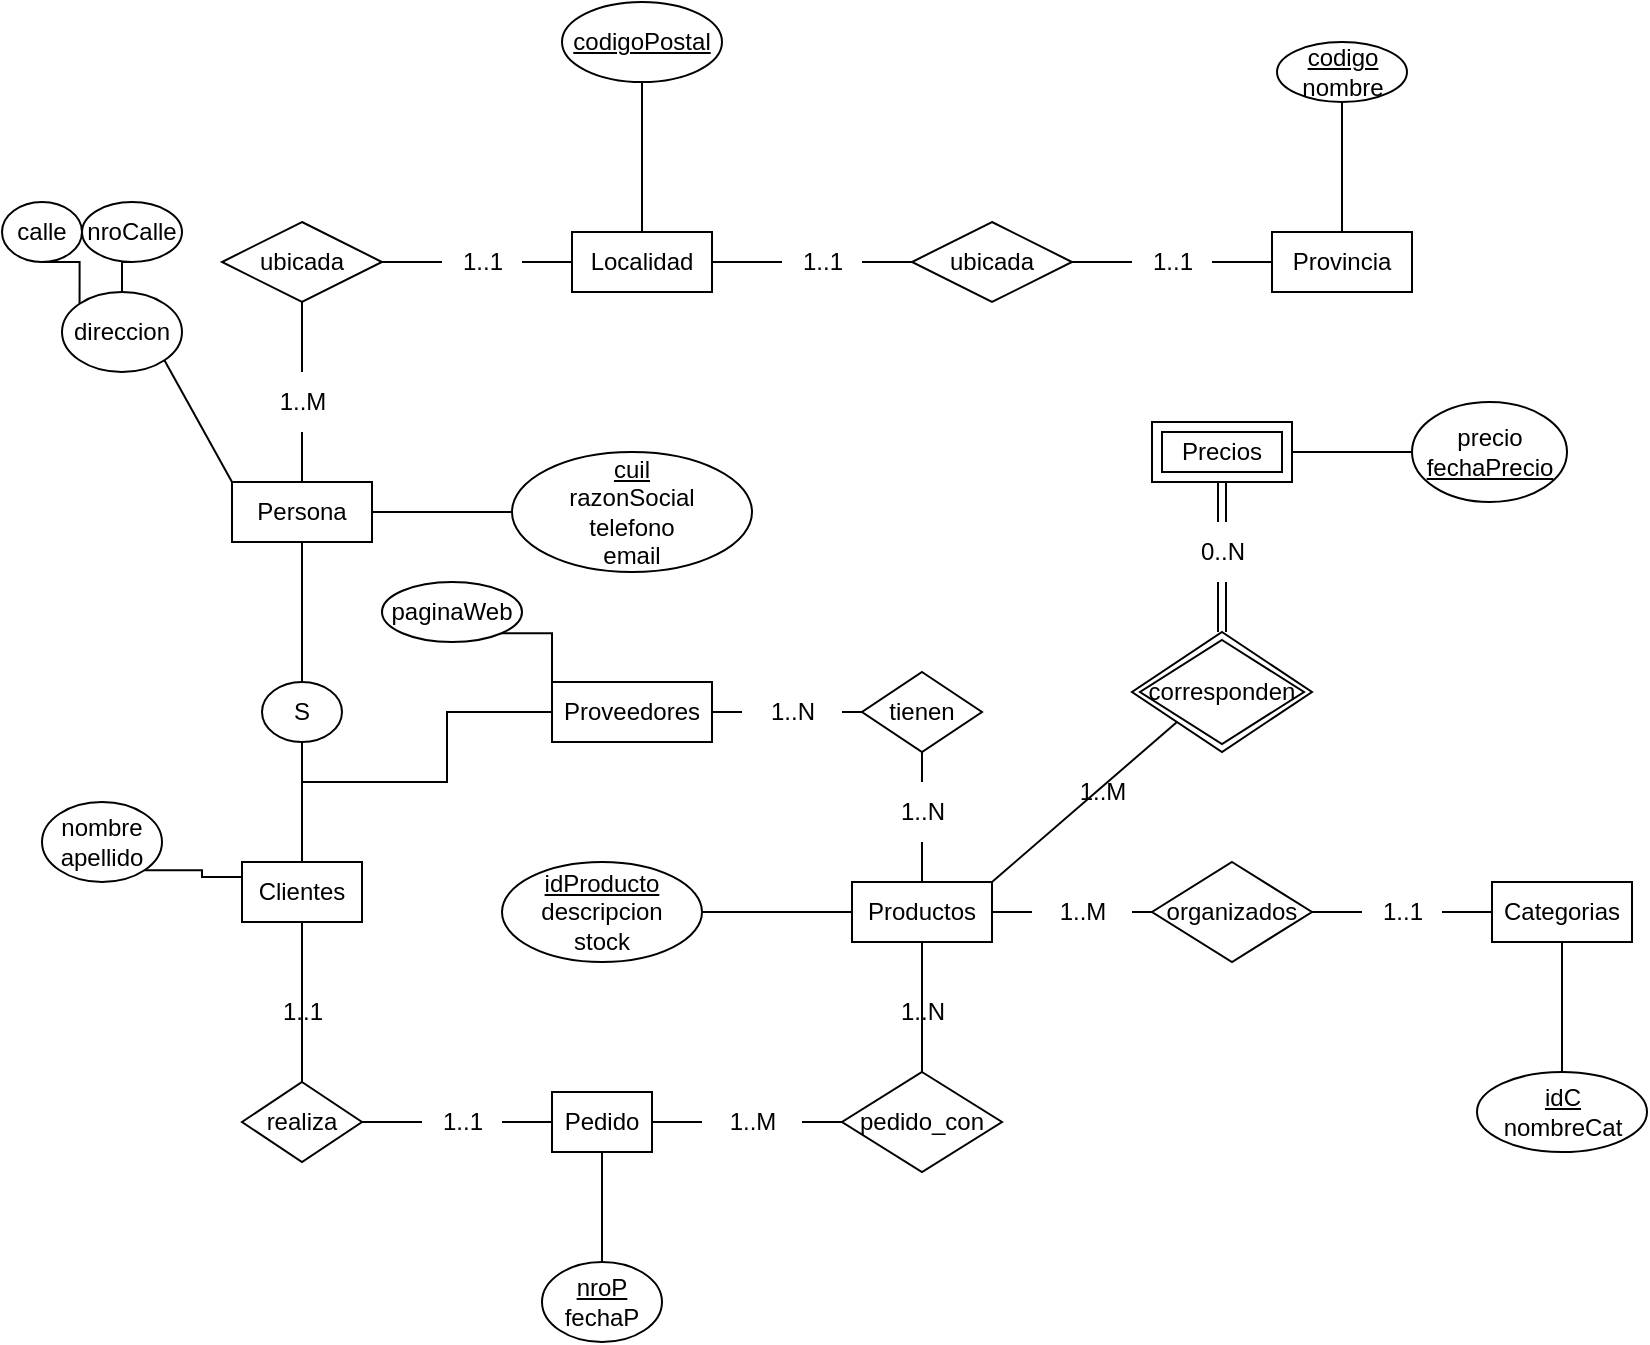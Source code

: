 <mxfile version="21.4.0" type="github">
  <diagram id="R2lEEEUBdFMjLlhIrx00" name="Page-1">
    <mxGraphModel dx="1050" dy="541" grid="1" gridSize="10" guides="1" tooltips="1" connect="1" arrows="1" fold="1" page="1" pageScale="1" pageWidth="850" pageHeight="1100" math="0" shadow="0" extFonts="Permanent Marker^https://fonts.googleapis.com/css?family=Permanent+Marker">
      <root>
        <mxCell id="0" />
        <mxCell id="1" parent="0" />
        <mxCell id="ZxSOaqw5SQPIyXr6wzhH-88" style="edgeStyle=orthogonalEdgeStyle;rounded=0;orthogonalLoop=1;jettySize=auto;html=1;exitX=0.5;exitY=1;exitDx=0;exitDy=0;endArrow=none;endFill=0;" edge="1" parent="1" source="ZxSOaqw5SQPIyXr6wzhH-86" target="ZxSOaqw5SQPIyXr6wzhH-87">
          <mxGeometry relative="1" as="geometry" />
        </mxCell>
        <mxCell id="ZxSOaqw5SQPIyXr6wzhH-123" style="edgeStyle=orthogonalEdgeStyle;rounded=0;orthogonalLoop=1;jettySize=auto;html=1;exitX=1;exitY=0.5;exitDx=0;exitDy=0;entryX=0;entryY=0.5;entryDx=0;entryDy=0;endArrow=none;endFill=0;" edge="1" parent="1" source="ZxSOaqw5SQPIyXr6wzhH-86" target="ZxSOaqw5SQPIyXr6wzhH-122">
          <mxGeometry relative="1" as="geometry" />
        </mxCell>
        <mxCell id="ZxSOaqw5SQPIyXr6wzhH-86" value="Persona" style="whiteSpace=wrap;html=1;align=center;" vertex="1" parent="1">
          <mxGeometry x="115" y="300" width="70" height="30" as="geometry" />
        </mxCell>
        <mxCell id="ZxSOaqw5SQPIyXr6wzhH-90" style="edgeStyle=orthogonalEdgeStyle;rounded=0;orthogonalLoop=1;jettySize=auto;html=1;exitX=0.5;exitY=1;exitDx=0;exitDy=0;entryX=0.5;entryY=0;entryDx=0;entryDy=0;endArrow=none;endFill=0;" edge="1" parent="1" source="ZxSOaqw5SQPIyXr6wzhH-87" target="ZxSOaqw5SQPIyXr6wzhH-89">
          <mxGeometry relative="1" as="geometry" />
        </mxCell>
        <mxCell id="ZxSOaqw5SQPIyXr6wzhH-92" style="edgeStyle=orthogonalEdgeStyle;rounded=0;orthogonalLoop=1;jettySize=auto;html=1;exitX=0.5;exitY=1;exitDx=0;exitDy=0;entryX=0;entryY=0.5;entryDx=0;entryDy=0;endArrow=none;endFill=0;" edge="1" parent="1" source="ZxSOaqw5SQPIyXr6wzhH-87" target="ZxSOaqw5SQPIyXr6wzhH-91">
          <mxGeometry relative="1" as="geometry" />
        </mxCell>
        <mxCell id="ZxSOaqw5SQPIyXr6wzhH-87" value="S" style="ellipse;whiteSpace=wrap;html=1;" vertex="1" parent="1">
          <mxGeometry x="130" y="400" width="40" height="30" as="geometry" />
        </mxCell>
        <mxCell id="ZxSOaqw5SQPIyXr6wzhH-116" style="edgeStyle=orthogonalEdgeStyle;rounded=0;orthogonalLoop=1;jettySize=auto;html=1;exitX=0.5;exitY=1;exitDx=0;exitDy=0;entryX=0.5;entryY=0;entryDx=0;entryDy=0;endArrow=none;endFill=0;" edge="1" parent="1" source="ZxSOaqw5SQPIyXr6wzhH-89" target="ZxSOaqw5SQPIyXr6wzhH-93">
          <mxGeometry relative="1" as="geometry" />
        </mxCell>
        <mxCell id="ZxSOaqw5SQPIyXr6wzhH-89" value="Clientes" style="whiteSpace=wrap;html=1;align=center;" vertex="1" parent="1">
          <mxGeometry x="120" y="490" width="60" height="30" as="geometry" />
        </mxCell>
        <mxCell id="ZxSOaqw5SQPIyXr6wzhH-121" style="edgeStyle=orthogonalEdgeStyle;rounded=0;orthogonalLoop=1;jettySize=auto;html=1;exitX=1;exitY=0.5;exitDx=0;exitDy=0;entryX=0;entryY=0.5;entryDx=0;entryDy=0;endArrow=none;endFill=0;" edge="1" parent="1" source="ZxSOaqw5SQPIyXr6wzhH-163" target="ZxSOaqw5SQPIyXr6wzhH-97">
          <mxGeometry relative="1" as="geometry" />
        </mxCell>
        <mxCell id="ZxSOaqw5SQPIyXr6wzhH-91" value="Proveedores" style="whiteSpace=wrap;html=1;align=center;" vertex="1" parent="1">
          <mxGeometry x="275" y="400" width="80" height="30" as="geometry" />
        </mxCell>
        <mxCell id="ZxSOaqw5SQPIyXr6wzhH-115" style="edgeStyle=orthogonalEdgeStyle;rounded=0;orthogonalLoop=1;jettySize=auto;html=1;exitX=1;exitY=0.5;exitDx=0;exitDy=0;entryX=0;entryY=0.5;entryDx=0;entryDy=0;endArrow=none;endFill=0;" edge="1" parent="1" source="ZxSOaqw5SQPIyXr6wzhH-168" target="ZxSOaqw5SQPIyXr6wzhH-94">
          <mxGeometry relative="1" as="geometry" />
        </mxCell>
        <mxCell id="ZxSOaqw5SQPIyXr6wzhH-93" value="realiza" style="shape=rhombus;perimeter=rhombusPerimeter;whiteSpace=wrap;html=1;align=center;" vertex="1" parent="1">
          <mxGeometry x="120" y="600" width="60" height="40" as="geometry" />
        </mxCell>
        <mxCell id="ZxSOaqw5SQPIyXr6wzhH-114" style="edgeStyle=orthogonalEdgeStyle;rounded=0;orthogonalLoop=1;jettySize=auto;html=1;exitX=1;exitY=0.5;exitDx=0;exitDy=0;entryX=0;entryY=0.5;entryDx=0;entryDy=0;endArrow=none;endFill=0;" edge="1" parent="1" source="ZxSOaqw5SQPIyXr6wzhH-170" target="ZxSOaqw5SQPIyXr6wzhH-95">
          <mxGeometry relative="1" as="geometry" />
        </mxCell>
        <mxCell id="ZxSOaqw5SQPIyXr6wzhH-141" style="edgeStyle=orthogonalEdgeStyle;rounded=0;orthogonalLoop=1;jettySize=auto;html=1;exitX=0.5;exitY=1;exitDx=0;exitDy=0;entryX=0.5;entryY=0;entryDx=0;entryDy=0;endArrow=none;endFill=0;" edge="1" parent="1" source="ZxSOaqw5SQPIyXr6wzhH-94" target="ZxSOaqw5SQPIyXr6wzhH-140">
          <mxGeometry relative="1" as="geometry" />
        </mxCell>
        <mxCell id="ZxSOaqw5SQPIyXr6wzhH-94" value="Pedido" style="whiteSpace=wrap;html=1;align=center;" vertex="1" parent="1">
          <mxGeometry x="275" y="605" width="50" height="30" as="geometry" />
        </mxCell>
        <mxCell id="ZxSOaqw5SQPIyXr6wzhH-95" value="pedido_con" style="shape=rhombus;perimeter=rhombusPerimeter;whiteSpace=wrap;html=1;align=center;" vertex="1" parent="1">
          <mxGeometry x="420" y="595" width="80" height="50" as="geometry" />
        </mxCell>
        <mxCell id="ZxSOaqw5SQPIyXr6wzhH-110" style="edgeStyle=orthogonalEdgeStyle;rounded=0;orthogonalLoop=1;jettySize=auto;html=1;exitX=1;exitY=0.5;exitDx=0;exitDy=0;entryX=0;entryY=0.5;entryDx=0;entryDy=0;endArrow=none;endFill=0;" edge="1" parent="1" source="ZxSOaqw5SQPIyXr6wzhH-151" target="ZxSOaqw5SQPIyXr6wzhH-98">
          <mxGeometry relative="1" as="geometry" />
        </mxCell>
        <mxCell id="ZxSOaqw5SQPIyXr6wzhH-112" style="edgeStyle=orthogonalEdgeStyle;rounded=0;orthogonalLoop=1;jettySize=auto;html=1;exitX=0.5;exitY=1;exitDx=0;exitDy=0;entryX=0.5;entryY=0;entryDx=0;entryDy=0;endArrow=none;endFill=0;" edge="1" parent="1" source="ZxSOaqw5SQPIyXr6wzhH-96" target="ZxSOaqw5SQPIyXr6wzhH-95">
          <mxGeometry relative="1" as="geometry" />
        </mxCell>
        <mxCell id="ZxSOaqw5SQPIyXr6wzhH-96" value="Productos" style="whiteSpace=wrap;html=1;align=center;" vertex="1" parent="1">
          <mxGeometry x="425" y="500" width="70" height="30" as="geometry" />
        </mxCell>
        <mxCell id="ZxSOaqw5SQPIyXr6wzhH-113" style="edgeStyle=orthogonalEdgeStyle;rounded=0;orthogonalLoop=1;jettySize=auto;html=1;exitX=0.5;exitY=1;exitDx=0;exitDy=0;entryX=0.5;entryY=0;entryDx=0;entryDy=0;endArrow=none;endFill=0;" edge="1" parent="1" source="ZxSOaqw5SQPIyXr6wzhH-165" target="ZxSOaqw5SQPIyXr6wzhH-96">
          <mxGeometry relative="1" as="geometry" />
        </mxCell>
        <mxCell id="ZxSOaqw5SQPIyXr6wzhH-97" value="tienen" style="shape=rhombus;perimeter=rhombusPerimeter;whiteSpace=wrap;html=1;align=center;" vertex="1" parent="1">
          <mxGeometry x="430" y="395" width="60" height="40" as="geometry" />
        </mxCell>
        <mxCell id="ZxSOaqw5SQPIyXr6wzhH-111" style="edgeStyle=orthogonalEdgeStyle;rounded=0;orthogonalLoop=1;jettySize=auto;html=1;exitX=1;exitY=0.5;exitDx=0;exitDy=0;entryX=0;entryY=0.5;entryDx=0;entryDy=0;endArrow=none;endFill=0;" edge="1" parent="1" source="ZxSOaqw5SQPIyXr6wzhH-153" target="ZxSOaqw5SQPIyXr6wzhH-99">
          <mxGeometry relative="1" as="geometry" />
        </mxCell>
        <mxCell id="ZxSOaqw5SQPIyXr6wzhH-98" value="organizados" style="shape=rhombus;perimeter=rhombusPerimeter;whiteSpace=wrap;html=1;align=center;" vertex="1" parent="1">
          <mxGeometry x="575" y="490" width="80" height="50" as="geometry" />
        </mxCell>
        <mxCell id="ZxSOaqw5SQPIyXr6wzhH-145" style="edgeStyle=orthogonalEdgeStyle;rounded=0;orthogonalLoop=1;jettySize=auto;html=1;exitX=0.5;exitY=1;exitDx=0;exitDy=0;entryX=0.5;entryY=0;entryDx=0;entryDy=0;endArrow=none;endFill=0;" edge="1" parent="1" source="ZxSOaqw5SQPIyXr6wzhH-99" target="ZxSOaqw5SQPIyXr6wzhH-144">
          <mxGeometry relative="1" as="geometry" />
        </mxCell>
        <mxCell id="ZxSOaqw5SQPIyXr6wzhH-99" value="Categorias" style="whiteSpace=wrap;html=1;align=center;" vertex="1" parent="1">
          <mxGeometry x="745" y="500" width="70" height="30" as="geometry" />
        </mxCell>
        <mxCell id="ZxSOaqw5SQPIyXr6wzhH-117" style="edgeStyle=orthogonalEdgeStyle;rounded=0;orthogonalLoop=1;jettySize=auto;html=1;exitX=0.5;exitY=1;exitDx=0;exitDy=0;entryX=0.5;entryY=0;entryDx=0;entryDy=0;endArrow=none;endFill=0;" edge="1" parent="1" source="ZxSOaqw5SQPIyXr6wzhH-161" target="ZxSOaqw5SQPIyXr6wzhH-86">
          <mxGeometry relative="1" as="geometry" />
        </mxCell>
        <mxCell id="ZxSOaqw5SQPIyXr6wzhH-118" style="edgeStyle=orthogonalEdgeStyle;rounded=0;orthogonalLoop=1;jettySize=auto;html=1;exitX=1;exitY=0.5;exitDx=0;exitDy=0;entryX=0;entryY=0.5;entryDx=0;entryDy=0;endArrow=none;endFill=0;" edge="1" parent="1" source="ZxSOaqw5SQPIyXr6wzhH-159" target="ZxSOaqw5SQPIyXr6wzhH-101">
          <mxGeometry relative="1" as="geometry" />
        </mxCell>
        <mxCell id="ZxSOaqw5SQPIyXr6wzhH-100" value="ubicada" style="shape=rhombus;perimeter=rhombusPerimeter;whiteSpace=wrap;html=1;align=center;" vertex="1" parent="1">
          <mxGeometry x="110" y="170" width="80" height="40" as="geometry" />
        </mxCell>
        <mxCell id="ZxSOaqw5SQPIyXr6wzhH-119" style="edgeStyle=orthogonalEdgeStyle;rounded=0;orthogonalLoop=1;jettySize=auto;html=1;exitX=1;exitY=0.5;exitDx=0;exitDy=0;entryX=0;entryY=0.5;entryDx=0;entryDy=0;endArrow=none;endFill=0;" edge="1" parent="1" source="ZxSOaqw5SQPIyXr6wzhH-155" target="ZxSOaqw5SQPIyXr6wzhH-102">
          <mxGeometry relative="1" as="geometry" />
        </mxCell>
        <mxCell id="ZxSOaqw5SQPIyXr6wzhH-101" value="Localidad" style="whiteSpace=wrap;html=1;align=center;" vertex="1" parent="1">
          <mxGeometry x="285" y="175" width="70" height="30" as="geometry" />
        </mxCell>
        <mxCell id="ZxSOaqw5SQPIyXr6wzhH-120" style="edgeStyle=orthogonalEdgeStyle;rounded=0;orthogonalLoop=1;jettySize=auto;html=1;exitX=1;exitY=0.5;exitDx=0;exitDy=0;entryX=0;entryY=0.5;entryDx=0;entryDy=0;endArrow=none;endFill=0;" edge="1" parent="1" source="ZxSOaqw5SQPIyXr6wzhH-157" target="ZxSOaqw5SQPIyXr6wzhH-103">
          <mxGeometry relative="1" as="geometry" />
        </mxCell>
        <mxCell id="ZxSOaqw5SQPIyXr6wzhH-102" value="ubicada" style="shape=rhombus;perimeter=rhombusPerimeter;whiteSpace=wrap;html=1;align=center;" vertex="1" parent="1">
          <mxGeometry x="455" y="170" width="80" height="40" as="geometry" />
        </mxCell>
        <mxCell id="ZxSOaqw5SQPIyXr6wzhH-103" value="Provincia" style="whiteSpace=wrap;html=1;align=center;" vertex="1" parent="1">
          <mxGeometry x="635" y="175" width="70" height="30" as="geometry" />
        </mxCell>
        <mxCell id="ZxSOaqw5SQPIyXr6wzhH-147" style="edgeStyle=orthogonalEdgeStyle;rounded=0;orthogonalLoop=1;jettySize=auto;html=1;exitX=1;exitY=0.5;exitDx=0;exitDy=0;entryX=0;entryY=0.5;entryDx=0;entryDy=0;endArrow=none;endFill=0;" edge="1" parent="1" source="ZxSOaqw5SQPIyXr6wzhH-104" target="ZxSOaqw5SQPIyXr6wzhH-146">
          <mxGeometry relative="1" as="geometry" />
        </mxCell>
        <mxCell id="ZxSOaqw5SQPIyXr6wzhH-104" value="Precios" style="shape=ext;margin=3;double=1;whiteSpace=wrap;html=1;align=center;" vertex="1" parent="1">
          <mxGeometry x="575" y="270" width="70" height="30" as="geometry" />
        </mxCell>
        <mxCell id="ZxSOaqw5SQPIyXr6wzhH-105" value="corresponden" style="shape=rhombus;double=1;perimeter=rhombusPerimeter;whiteSpace=wrap;html=1;align=center;" vertex="1" parent="1">
          <mxGeometry x="565" y="375" width="90" height="60" as="geometry" />
        </mxCell>
        <mxCell id="ZxSOaqw5SQPIyXr6wzhH-107" value="" style="endArrow=none;html=1;rounded=0;entryX=1;entryY=0;entryDx=0;entryDy=0;exitX=0;exitY=1;exitDx=0;exitDy=0;" edge="1" parent="1" source="ZxSOaqw5SQPIyXr6wzhH-105" target="ZxSOaqw5SQPIyXr6wzhH-96">
          <mxGeometry relative="1" as="geometry">
            <mxPoint x="315" y="310" as="sourcePoint" />
            <mxPoint x="475" y="310" as="targetPoint" />
          </mxGeometry>
        </mxCell>
        <mxCell id="ZxSOaqw5SQPIyXr6wzhH-108" value="" style="shape=link;html=1;rounded=0;entryX=0.5;entryY=0;entryDx=0;entryDy=0;exitX=0.5;exitY=1;exitDx=0;exitDy=0;" edge="1" parent="1" source="ZxSOaqw5SQPIyXr6wzhH-149" target="ZxSOaqw5SQPIyXr6wzhH-105">
          <mxGeometry relative="1" as="geometry">
            <mxPoint x="315" y="310" as="sourcePoint" />
            <mxPoint x="475" y="310" as="targetPoint" />
          </mxGeometry>
        </mxCell>
        <mxCell id="ZxSOaqw5SQPIyXr6wzhH-122" value="&lt;u&gt;cuil&lt;/u&gt;&lt;br&gt;razonSocial&lt;br&gt;telefono&lt;br&gt;email" style="ellipse;whiteSpace=wrap;html=1;align=center;" vertex="1" parent="1">
          <mxGeometry x="255" y="285" width="120" height="60" as="geometry" />
        </mxCell>
        <mxCell id="ZxSOaqw5SQPIyXr6wzhH-125" style="edgeStyle=orthogonalEdgeStyle;rounded=0;orthogonalLoop=1;jettySize=auto;html=1;exitX=1;exitY=1;exitDx=0;exitDy=0;entryX=0;entryY=0;entryDx=0;entryDy=0;endArrow=none;endFill=0;" edge="1" parent="1" source="ZxSOaqw5SQPIyXr6wzhH-124" target="ZxSOaqw5SQPIyXr6wzhH-91">
          <mxGeometry relative="1" as="geometry" />
        </mxCell>
        <mxCell id="ZxSOaqw5SQPIyXr6wzhH-124" value="paginaWeb" style="ellipse;whiteSpace=wrap;html=1;align=center;" vertex="1" parent="1">
          <mxGeometry x="190" y="350" width="70" height="30" as="geometry" />
        </mxCell>
        <mxCell id="ZxSOaqw5SQPIyXr6wzhH-127" style="edgeStyle=orthogonalEdgeStyle;rounded=0;orthogonalLoop=1;jettySize=auto;html=1;exitX=1;exitY=1;exitDx=0;exitDy=0;entryX=0;entryY=0.25;entryDx=0;entryDy=0;endArrow=none;endFill=0;" edge="1" parent="1" source="ZxSOaqw5SQPIyXr6wzhH-126" target="ZxSOaqw5SQPIyXr6wzhH-89">
          <mxGeometry relative="1" as="geometry" />
        </mxCell>
        <mxCell id="ZxSOaqw5SQPIyXr6wzhH-126" value="nombre&lt;br&gt;apellido" style="ellipse;whiteSpace=wrap;html=1;align=center;" vertex="1" parent="1">
          <mxGeometry x="20" y="460" width="60" height="40" as="geometry" />
        </mxCell>
        <mxCell id="ZxSOaqw5SQPIyXr6wzhH-128" value="direccion" style="ellipse;whiteSpace=wrap;html=1;align=center;" vertex="1" parent="1">
          <mxGeometry x="30" y="205" width="60" height="40" as="geometry" />
        </mxCell>
        <mxCell id="ZxSOaqw5SQPIyXr6wzhH-131" value="" style="endArrow=none;html=1;rounded=0;exitX=1;exitY=1;exitDx=0;exitDy=0;entryX=0;entryY=0;entryDx=0;entryDy=0;" edge="1" parent="1" source="ZxSOaqw5SQPIyXr6wzhH-128" target="ZxSOaqw5SQPIyXr6wzhH-86">
          <mxGeometry relative="1" as="geometry">
            <mxPoint x="330" y="210" as="sourcePoint" />
            <mxPoint x="490" y="210" as="targetPoint" />
          </mxGeometry>
        </mxCell>
        <mxCell id="ZxSOaqw5SQPIyXr6wzhH-135" style="edgeStyle=orthogonalEdgeStyle;rounded=0;orthogonalLoop=1;jettySize=auto;html=1;exitX=0.5;exitY=1;exitDx=0;exitDy=0;entryX=0;entryY=0;entryDx=0;entryDy=0;endArrow=none;endFill=0;" edge="1" parent="1" source="ZxSOaqw5SQPIyXr6wzhH-132" target="ZxSOaqw5SQPIyXr6wzhH-128">
          <mxGeometry relative="1" as="geometry" />
        </mxCell>
        <mxCell id="ZxSOaqw5SQPIyXr6wzhH-132" value="calle" style="ellipse;whiteSpace=wrap;html=1;align=center;" vertex="1" parent="1">
          <mxGeometry y="160" width="40" height="30" as="geometry" />
        </mxCell>
        <mxCell id="ZxSOaqw5SQPIyXr6wzhH-137" style="edgeStyle=orthogonalEdgeStyle;rounded=0;orthogonalLoop=1;jettySize=auto;html=1;exitX=0.5;exitY=1;exitDx=0;exitDy=0;entryX=0.5;entryY=0;entryDx=0;entryDy=0;endArrow=none;endFill=0;" edge="1" parent="1" source="ZxSOaqw5SQPIyXr6wzhH-133" target="ZxSOaqw5SQPIyXr6wzhH-101">
          <mxGeometry relative="1" as="geometry" />
        </mxCell>
        <mxCell id="ZxSOaqw5SQPIyXr6wzhH-133" value="&lt;u&gt;codigoPostal&lt;br&gt;&lt;/u&gt;" style="ellipse;whiteSpace=wrap;html=1;align=center;" vertex="1" parent="1">
          <mxGeometry x="280" y="60" width="80" height="40" as="geometry" />
        </mxCell>
        <mxCell id="ZxSOaqw5SQPIyXr6wzhH-136" style="edgeStyle=orthogonalEdgeStyle;rounded=0;orthogonalLoop=1;jettySize=auto;html=1;exitX=0.5;exitY=1;exitDx=0;exitDy=0;entryX=0.5;entryY=0;entryDx=0;entryDy=0;endArrow=none;endFill=0;" edge="1" parent="1" source="ZxSOaqw5SQPIyXr6wzhH-134" target="ZxSOaqw5SQPIyXr6wzhH-128">
          <mxGeometry relative="1" as="geometry" />
        </mxCell>
        <mxCell id="ZxSOaqw5SQPIyXr6wzhH-134" value="nroCalle" style="ellipse;whiteSpace=wrap;html=1;align=center;" vertex="1" parent="1">
          <mxGeometry x="40" y="160" width="50" height="30" as="geometry" />
        </mxCell>
        <mxCell id="ZxSOaqw5SQPIyXr6wzhH-139" style="edgeStyle=orthogonalEdgeStyle;rounded=0;orthogonalLoop=1;jettySize=auto;html=1;exitX=0.5;exitY=1;exitDx=0;exitDy=0;endArrow=none;endFill=0;" edge="1" parent="1" source="ZxSOaqw5SQPIyXr6wzhH-138" target="ZxSOaqw5SQPIyXr6wzhH-103">
          <mxGeometry relative="1" as="geometry" />
        </mxCell>
        <mxCell id="ZxSOaqw5SQPIyXr6wzhH-138" value="&lt;u&gt;codigo&lt;/u&gt;&lt;br&gt;nombre" style="ellipse;whiteSpace=wrap;html=1;align=center;" vertex="1" parent="1">
          <mxGeometry x="637.5" y="80" width="65" height="30" as="geometry" />
        </mxCell>
        <mxCell id="ZxSOaqw5SQPIyXr6wzhH-140" value="&lt;u&gt;nroP&lt;/u&gt;&lt;br&gt;fechaP" style="ellipse;whiteSpace=wrap;html=1;align=center;" vertex="1" parent="1">
          <mxGeometry x="270" y="690" width="60" height="40" as="geometry" />
        </mxCell>
        <mxCell id="ZxSOaqw5SQPIyXr6wzhH-143" style="edgeStyle=orthogonalEdgeStyle;rounded=0;orthogonalLoop=1;jettySize=auto;html=1;exitX=1;exitY=0.5;exitDx=0;exitDy=0;entryX=0;entryY=0.5;entryDx=0;entryDy=0;endArrow=none;endFill=0;" edge="1" parent="1" source="ZxSOaqw5SQPIyXr6wzhH-142" target="ZxSOaqw5SQPIyXr6wzhH-96">
          <mxGeometry relative="1" as="geometry" />
        </mxCell>
        <mxCell id="ZxSOaqw5SQPIyXr6wzhH-142" value="&lt;u&gt;idProducto&lt;/u&gt;&lt;br&gt;descripcion&lt;br&gt;stock" style="ellipse;whiteSpace=wrap;html=1;align=center;" vertex="1" parent="1">
          <mxGeometry x="250" y="490" width="100" height="50" as="geometry" />
        </mxCell>
        <mxCell id="ZxSOaqw5SQPIyXr6wzhH-144" value="&lt;u&gt;idC&lt;/u&gt;&lt;br&gt;nombreCat" style="ellipse;whiteSpace=wrap;html=1;align=center;" vertex="1" parent="1">
          <mxGeometry x="737.5" y="595" width="85" height="40" as="geometry" />
        </mxCell>
        <mxCell id="ZxSOaqw5SQPIyXr6wzhH-146" value="precio&lt;br&gt;&lt;u&gt;fechaPrecio&lt;/u&gt;" style="ellipse;whiteSpace=wrap;html=1;align=center;" vertex="1" parent="1">
          <mxGeometry x="705" y="260" width="77.5" height="50" as="geometry" />
        </mxCell>
        <mxCell id="ZxSOaqw5SQPIyXr6wzhH-148" value="1..M" style="text;html=1;align=center;verticalAlign=middle;resizable=0;points=[];autosize=1;strokeColor=none;fillColor=none;" vertex="1" parent="1">
          <mxGeometry x="525" y="440" width="50" height="30" as="geometry" />
        </mxCell>
        <mxCell id="ZxSOaqw5SQPIyXr6wzhH-150" value="" style="shape=link;html=1;rounded=0;entryX=0.5;entryY=0;entryDx=0;entryDy=0;exitX=0.5;exitY=1;exitDx=0;exitDy=0;" edge="1" parent="1" source="ZxSOaqw5SQPIyXr6wzhH-104" target="ZxSOaqw5SQPIyXr6wzhH-149">
          <mxGeometry relative="1" as="geometry">
            <mxPoint x="610" y="300" as="sourcePoint" />
            <mxPoint x="610" y="375" as="targetPoint" />
          </mxGeometry>
        </mxCell>
        <mxCell id="ZxSOaqw5SQPIyXr6wzhH-149" value="0..N" style="text;html=1;align=center;verticalAlign=middle;resizable=0;points=[];autosize=1;strokeColor=none;fillColor=none;" vertex="1" parent="1">
          <mxGeometry x="585" y="320" width="50" height="30" as="geometry" />
        </mxCell>
        <mxCell id="ZxSOaqw5SQPIyXr6wzhH-152" value="" style="edgeStyle=orthogonalEdgeStyle;rounded=0;orthogonalLoop=1;jettySize=auto;html=1;exitX=1;exitY=0.5;exitDx=0;exitDy=0;entryX=0;entryY=0.5;entryDx=0;entryDy=0;endArrow=none;endFill=0;" edge="1" parent="1" source="ZxSOaqw5SQPIyXr6wzhH-96" target="ZxSOaqw5SQPIyXr6wzhH-151">
          <mxGeometry relative="1" as="geometry">
            <mxPoint x="495" y="515" as="sourcePoint" />
            <mxPoint x="575" y="515" as="targetPoint" />
          </mxGeometry>
        </mxCell>
        <mxCell id="ZxSOaqw5SQPIyXr6wzhH-151" value="1..M" style="text;html=1;align=center;verticalAlign=middle;resizable=0;points=[];autosize=1;strokeColor=none;fillColor=none;" vertex="1" parent="1">
          <mxGeometry x="515" y="500" width="50" height="30" as="geometry" />
        </mxCell>
        <mxCell id="ZxSOaqw5SQPIyXr6wzhH-154" value="" style="edgeStyle=orthogonalEdgeStyle;rounded=0;orthogonalLoop=1;jettySize=auto;html=1;exitX=1;exitY=0.5;exitDx=0;exitDy=0;entryX=0;entryY=0.5;entryDx=0;entryDy=0;endArrow=none;endFill=0;" edge="1" parent="1" source="ZxSOaqw5SQPIyXr6wzhH-98" target="ZxSOaqw5SQPIyXr6wzhH-153">
          <mxGeometry relative="1" as="geometry">
            <mxPoint x="655" y="515" as="sourcePoint" />
            <mxPoint x="745" y="515" as="targetPoint" />
          </mxGeometry>
        </mxCell>
        <mxCell id="ZxSOaqw5SQPIyXr6wzhH-153" value="1..1" style="text;html=1;align=center;verticalAlign=middle;resizable=0;points=[];autosize=1;strokeColor=none;fillColor=none;" vertex="1" parent="1">
          <mxGeometry x="680" y="500" width="40" height="30" as="geometry" />
        </mxCell>
        <mxCell id="ZxSOaqw5SQPIyXr6wzhH-156" value="" style="edgeStyle=orthogonalEdgeStyle;rounded=0;orthogonalLoop=1;jettySize=auto;html=1;exitX=1;exitY=0.5;exitDx=0;exitDy=0;entryX=0;entryY=0.5;entryDx=0;entryDy=0;endArrow=none;endFill=0;" edge="1" parent="1" source="ZxSOaqw5SQPIyXr6wzhH-101" target="ZxSOaqw5SQPIyXr6wzhH-155">
          <mxGeometry relative="1" as="geometry">
            <mxPoint x="355" y="190" as="sourcePoint" />
            <mxPoint x="455" y="190" as="targetPoint" />
          </mxGeometry>
        </mxCell>
        <mxCell id="ZxSOaqw5SQPIyXr6wzhH-155" value="1..1" style="text;html=1;align=center;verticalAlign=middle;resizable=0;points=[];autosize=1;strokeColor=none;fillColor=none;" vertex="1" parent="1">
          <mxGeometry x="390" y="175" width="40" height="30" as="geometry" />
        </mxCell>
        <mxCell id="ZxSOaqw5SQPIyXr6wzhH-158" value="" style="edgeStyle=orthogonalEdgeStyle;rounded=0;orthogonalLoop=1;jettySize=auto;html=1;exitX=1;exitY=0.5;exitDx=0;exitDy=0;entryX=0;entryY=0.5;entryDx=0;entryDy=0;endArrow=none;endFill=0;" edge="1" parent="1" source="ZxSOaqw5SQPIyXr6wzhH-102" target="ZxSOaqw5SQPIyXr6wzhH-157">
          <mxGeometry relative="1" as="geometry">
            <mxPoint x="535" y="190" as="sourcePoint" />
            <mxPoint x="635" y="190" as="targetPoint" />
          </mxGeometry>
        </mxCell>
        <mxCell id="ZxSOaqw5SQPIyXr6wzhH-157" value="1..1" style="text;html=1;align=center;verticalAlign=middle;resizable=0;points=[];autosize=1;strokeColor=none;fillColor=none;" vertex="1" parent="1">
          <mxGeometry x="565" y="175" width="40" height="30" as="geometry" />
        </mxCell>
        <mxCell id="ZxSOaqw5SQPIyXr6wzhH-160" value="" style="edgeStyle=orthogonalEdgeStyle;rounded=0;orthogonalLoop=1;jettySize=auto;html=1;exitX=1;exitY=0.5;exitDx=0;exitDy=0;entryX=0;entryY=0.5;entryDx=0;entryDy=0;endArrow=none;endFill=0;" edge="1" parent="1" source="ZxSOaqw5SQPIyXr6wzhH-100" target="ZxSOaqw5SQPIyXr6wzhH-159">
          <mxGeometry relative="1" as="geometry">
            <mxPoint x="190" y="190" as="sourcePoint" />
            <mxPoint x="285" y="190" as="targetPoint" />
          </mxGeometry>
        </mxCell>
        <mxCell id="ZxSOaqw5SQPIyXr6wzhH-159" value="1..1" style="text;html=1;align=center;verticalAlign=middle;resizable=0;points=[];autosize=1;strokeColor=none;fillColor=none;" vertex="1" parent="1">
          <mxGeometry x="220" y="175" width="40" height="30" as="geometry" />
        </mxCell>
        <mxCell id="ZxSOaqw5SQPIyXr6wzhH-162" value="" style="edgeStyle=orthogonalEdgeStyle;rounded=0;orthogonalLoop=1;jettySize=auto;html=1;exitX=0.5;exitY=1;exitDx=0;exitDy=0;entryX=0.5;entryY=0;entryDx=0;entryDy=0;endArrow=none;endFill=0;" edge="1" parent="1" source="ZxSOaqw5SQPIyXr6wzhH-100" target="ZxSOaqw5SQPIyXr6wzhH-161">
          <mxGeometry relative="1" as="geometry">
            <mxPoint x="150" y="210" as="sourcePoint" />
            <mxPoint x="150" y="300" as="targetPoint" />
          </mxGeometry>
        </mxCell>
        <mxCell id="ZxSOaqw5SQPIyXr6wzhH-161" value="1..M" style="text;html=1;align=center;verticalAlign=middle;resizable=0;points=[];autosize=1;strokeColor=none;fillColor=none;" vertex="1" parent="1">
          <mxGeometry x="125" y="245" width="50" height="30" as="geometry" />
        </mxCell>
        <mxCell id="ZxSOaqw5SQPIyXr6wzhH-164" value="" style="edgeStyle=orthogonalEdgeStyle;rounded=0;orthogonalLoop=1;jettySize=auto;html=1;exitX=1;exitY=0.5;exitDx=0;exitDy=0;entryX=0;entryY=0.5;entryDx=0;entryDy=0;endArrow=none;endFill=0;" edge="1" parent="1" source="ZxSOaqw5SQPIyXr6wzhH-91" target="ZxSOaqw5SQPIyXr6wzhH-163">
          <mxGeometry relative="1" as="geometry">
            <mxPoint x="355" y="415" as="sourcePoint" />
            <mxPoint x="430" y="415" as="targetPoint" />
          </mxGeometry>
        </mxCell>
        <mxCell id="ZxSOaqw5SQPIyXr6wzhH-163" value="1..N" style="text;html=1;align=center;verticalAlign=middle;resizable=0;points=[];autosize=1;strokeColor=none;fillColor=none;" vertex="1" parent="1">
          <mxGeometry x="370" y="400" width="50" height="30" as="geometry" />
        </mxCell>
        <mxCell id="ZxSOaqw5SQPIyXr6wzhH-166" value="" style="edgeStyle=orthogonalEdgeStyle;rounded=0;orthogonalLoop=1;jettySize=auto;html=1;exitX=0.5;exitY=1;exitDx=0;exitDy=0;entryX=0.5;entryY=0;entryDx=0;entryDy=0;endArrow=none;endFill=0;" edge="1" parent="1" source="ZxSOaqw5SQPIyXr6wzhH-97" target="ZxSOaqw5SQPIyXr6wzhH-165">
          <mxGeometry relative="1" as="geometry">
            <mxPoint x="460" y="435" as="sourcePoint" />
            <mxPoint x="460" y="500" as="targetPoint" />
          </mxGeometry>
        </mxCell>
        <mxCell id="ZxSOaqw5SQPIyXr6wzhH-165" value="1..N" style="text;html=1;align=center;verticalAlign=middle;resizable=0;points=[];autosize=1;strokeColor=none;fillColor=none;" vertex="1" parent="1">
          <mxGeometry x="435" y="450" width="50" height="30" as="geometry" />
        </mxCell>
        <mxCell id="ZxSOaqw5SQPIyXr6wzhH-167" value="1..1" style="text;html=1;align=center;verticalAlign=middle;resizable=0;points=[];autosize=1;strokeColor=none;fillColor=none;" vertex="1" parent="1">
          <mxGeometry x="130" y="550" width="40" height="30" as="geometry" />
        </mxCell>
        <mxCell id="ZxSOaqw5SQPIyXr6wzhH-169" value="" style="edgeStyle=orthogonalEdgeStyle;rounded=0;orthogonalLoop=1;jettySize=auto;html=1;exitX=1;exitY=0.5;exitDx=0;exitDy=0;entryX=0;entryY=0.5;entryDx=0;entryDy=0;endArrow=none;endFill=0;" edge="1" parent="1" source="ZxSOaqw5SQPIyXr6wzhH-93" target="ZxSOaqw5SQPIyXr6wzhH-168">
          <mxGeometry relative="1" as="geometry">
            <mxPoint x="180" y="620" as="sourcePoint" />
            <mxPoint x="275" y="620" as="targetPoint" />
          </mxGeometry>
        </mxCell>
        <mxCell id="ZxSOaqw5SQPIyXr6wzhH-168" value="1..1" style="text;html=1;align=center;verticalAlign=middle;resizable=0;points=[];autosize=1;strokeColor=none;fillColor=none;" vertex="1" parent="1">
          <mxGeometry x="210" y="605" width="40" height="30" as="geometry" />
        </mxCell>
        <mxCell id="ZxSOaqw5SQPIyXr6wzhH-171" value="" style="edgeStyle=orthogonalEdgeStyle;rounded=0;orthogonalLoop=1;jettySize=auto;html=1;exitX=1;exitY=0.5;exitDx=0;exitDy=0;entryX=0;entryY=0.5;entryDx=0;entryDy=0;endArrow=none;endFill=0;" edge="1" parent="1" source="ZxSOaqw5SQPIyXr6wzhH-94" target="ZxSOaqw5SQPIyXr6wzhH-170">
          <mxGeometry relative="1" as="geometry">
            <mxPoint x="325" y="620" as="sourcePoint" />
            <mxPoint x="420" y="620" as="targetPoint" />
          </mxGeometry>
        </mxCell>
        <mxCell id="ZxSOaqw5SQPIyXr6wzhH-170" value="1..M" style="text;html=1;align=center;verticalAlign=middle;resizable=0;points=[];autosize=1;strokeColor=none;fillColor=none;" vertex="1" parent="1">
          <mxGeometry x="350" y="605" width="50" height="30" as="geometry" />
        </mxCell>
        <mxCell id="ZxSOaqw5SQPIyXr6wzhH-172" value="1..N" style="text;html=1;align=center;verticalAlign=middle;resizable=0;points=[];autosize=1;strokeColor=none;fillColor=none;" vertex="1" parent="1">
          <mxGeometry x="435" y="550" width="50" height="30" as="geometry" />
        </mxCell>
      </root>
    </mxGraphModel>
  </diagram>
</mxfile>
